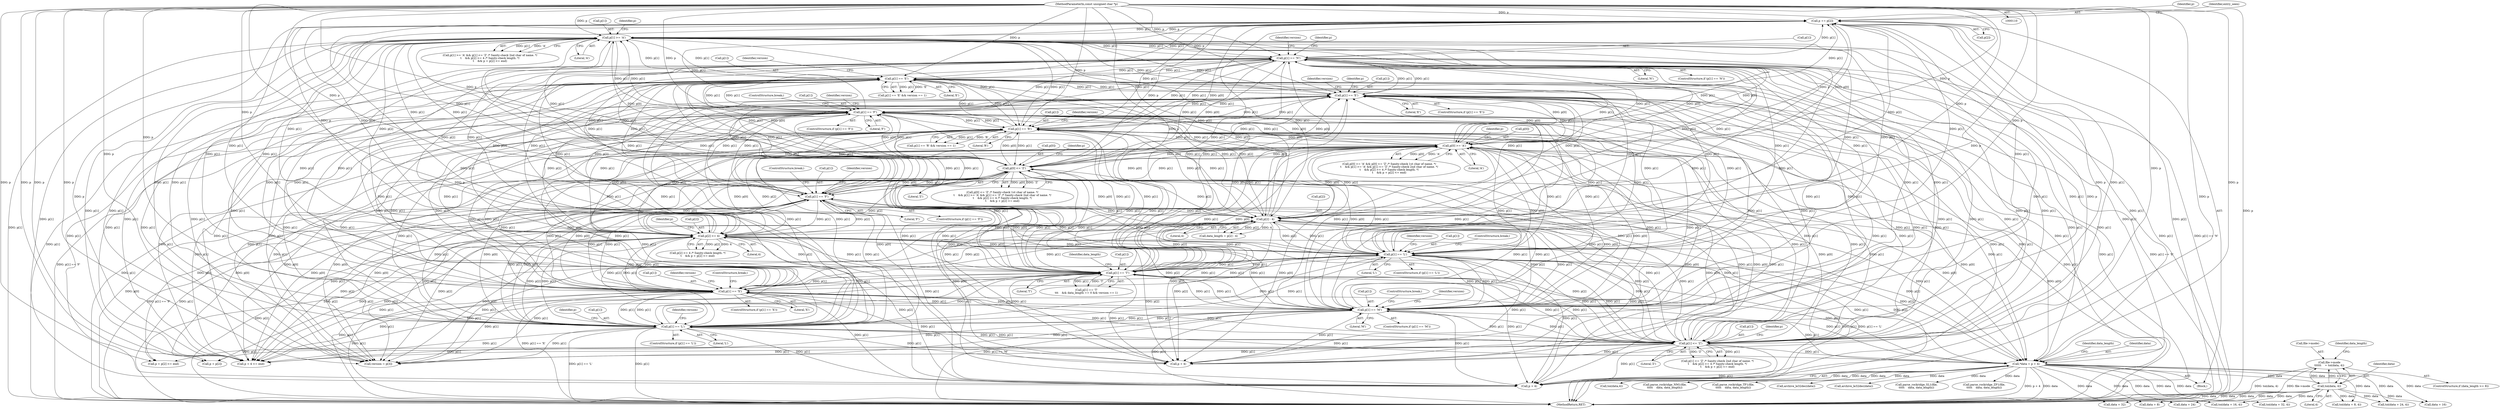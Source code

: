 digraph "0_libarchive_8312eaa576014cd9b965012af51bc1f967b12423@pointer" {
"1000367" [label="(Call,file->mode\n\t\t\t\t\t\t    = toi(data, 4))"];
"1000371" [label="(Call,toi(data, 4))"];
"1000176" [label="(Call,*data = p + 4)"];
"1000309" [label="(Call,p[1] == 'N')"];
"1000435" [label="(Call,p[1] == 'E')"];
"1000150" [label="(Call,p[1] >= 'A')"];
"1000202" [label="(Call,p[1] == 'E')"];
"1000520" [label="(Call,p[1] == 'F')"];
"1000457" [label="(Call,p[1] == 'R')"];
"1000113" [label="(MethodParameterIn,const unsigned char *p)"];
"1000138" [label="(Call,p[0] >= 'A')"];
"1000144" [label="(Call,p[0] <= 'Z')"];
"1000543" [label="(Call,p[1] == 'F')"];
"1000249" [label="(Call,p[1] == 'L')"];
"1000156" [label="(Call,p[1] <= 'Z')"];
"1000469" [label="(Call,p[1] == 'L')"];
"1000286" [label="(Call,p[1] == 'M')"];
"1000352" [label="(Call,p[1] == 'X')"];
"1000492" [label="(Call,p[1] == 'T')"];
"1000162" [label="(Call,p[2] >= 4)"];
"1000184" [label="(Call,p[2] - 4)"];
"1000560" [label="(Call,p += p[2])"];
"1000183" [label="(Identifier,data_length)"];
"1000174" [label="(Block,)"];
"1000309" [label="(Call,p[1] == 'N')"];
"1000178" [label="(Call,p + 4)"];
"1000146" [label="(Identifier,p)"];
"1000290" [label="(Literal,'M')"];
"1000560" [label="(Call,p += p[2])"];
"1000499" [label="(Identifier,data_length)"];
"1000144" [label="(Call,p[0] <= 'Z')"];
"1000156" [label="(Call,p[1] <= 'Z')"];
"1000436" [label="(Call,p[1])"];
"1000353" [label="(Call,p[1])"];
"1000286" [label="(Call,p[1] == 'M')"];
"1000151" [label="(Call,p[1])"];
"1000287" [label="(Call,p[1])"];
"1000202" [label="(Call,p[1] == 'E')"];
"1000168" [label="(Call,p + p[2])"];
"1000371" [label="(Call,toi(data, 4))"];
"1000161" [label="(Call,p[2] >= 4 /* Sanity-check length. */\n\t    && p + p[2] <= end)"];
"1000583" [label="(MethodReturn,RET)"];
"1000352" [label="(Call,p[1] == 'X')"];
"1000176" [label="(Call,*data = p + 4)"];
"1000139" [label="(Call,p[0])"];
"1000148" [label="(Literal,'Z')"];
"1000258" [label="(Identifier,version)"];
"1000368" [label="(Call,file->mode)"];
"1000306" [label="(ControlStructure,break;)"];
"1000145" [label="(Call,p[0])"];
"1000367" [label="(Call,file->mode\n\t\t\t\t\t\t    = toi(data, 4))"];
"1000220" [label="(Call,archive_le32dec(data))"];
"1000249" [label="(Call,p[1] == 'L')"];
"1000566" [label="(Identifier,entry_seen)"];
"1000360" [label="(Identifier,version)"];
"1000434" [label="(Call,p[1] == 'E' && version == 1)"];
"1000158" [label="(Identifier,p)"];
"1000313" [label="(Literal,'N')"];
"1000561" [label="(Identifier,p)"];
"1000456" [label="(Call,p[1] == 'R' && version == 1)"];
"1000408" [label="(Call,toi(data + 24, 4))"];
"1000190" [label="(Call,version = p[3])"];
"1000562" [label="(Call,p[2])"];
"1000477" [label="(Identifier,version)"];
"1000491" [label="(Call,p[1] == 'T'\n\t\t\t    && data_length == 0 && version == 1)"];
"1000494" [label="(Identifier,p)"];
"1000143" [label="(Call,p[0] <= 'Z' /* Sanity-check 1st char of name. */\n\t    && p[1] >= 'A' && p[1] <= 'Z' /* Sanity-check 2nd char of name. */\n\t    && p[2] >= 4 /* Sanity-check length. */\n\t    && p + p[2] <= end)"];
"1000285" [label="(ControlStructure,if (p[1] == 'M'))"];
"1000493" [label="(Call,p[1])"];
"1000363" [label="(ControlStructure,if (data_length >= 8))"];
"1000162" [label="(Call,p[2] >= 4)"];
"1000519" [label="(ControlStructure,if (p[1] == 'F'))"];
"1000557" [label="(ControlStructure,break;)"];
"1000547" [label="(Literal,'F')"];
"1000520" [label="(Call,p[1] == 'F')"];
"1000137" [label="(Call,p[0] >= 'A' && p[0] <= 'Z' /* Sanity-check 1st char of name. */\n\t    && p[1] >= 'A' && p[1] <= 'Z' /* Sanity-check 2nd char of name. */\n\t    && p[2] >= 4 /* Sanity-check length. */\n\t    && p + p[2] <= end)"];
"1000396" [label="(Call,data + 16)"];
"1000206" [label="(Literal,'E')"];
"1000351" [label="(ControlStructure,if (p[1] == 'X'))"];
"1000469" [label="(Call,p[1] == 'L')"];
"1000276" [label="(Call,archive_le32dec(data))"];
"1000166" [label="(Literal,4)"];
"1000470" [label="(Call,p[1])"];
"1000457" [label="(Call,p[1] == 'R')"];
"1000480" [label="(Call,parse_rockridge_SL1(file,\n\t\t\t\t\t    data, data_length))"];
"1000169" [label="(Identifier,p)"];
"1000185" [label="(Call,p[2])"];
"1000431" [label="(ControlStructure,break;)"];
"1000435" [label="(Call,p[1] == 'E')"];
"1000544" [label="(Call,p[1])"];
"1000373" [label="(Literal,4)"];
"1000553" [label="(Call,parse_rockridge_ZF1(file,\n\t\t\t\t\t    data, data_length))"];
"1000458" [label="(Call,p[1])"];
"1000441" [label="(Identifier,version)"];
"1000540" [label="(ControlStructure,break;)"];
"1000177" [label="(Identifier,data)"];
"1000182" [label="(Call,data_length = p[2] - 4)"];
"1000138" [label="(Call,p[0] >= 'A')"];
"1000318" [label="(Identifier,version)"];
"1000149" [label="(Call,p[1] >= 'A' && p[1] <= 'Z' /* Sanity-check 2nd char of name. */\n\t    && p[2] >= 4 /* Sanity-check length. */\n\t    && p + p[2] <= end)"];
"1000155" [label="(Call,p[1] <= 'Z' /* Sanity-check 2nd char of name. */\n\t    && p[2] >= 4 /* Sanity-check length. */\n\t    && p + p[2] <= end)"];
"1000421" [label="(Call,toi(data + 32, 4))"];
"1000253" [label="(Literal,'L')"];
"1000201" [label="(ControlStructure,if (p[1] == 'E'))"];
"1000250" [label="(Call,p[1])"];
"1000133" [label="(Call,p + 4)"];
"1000308" [label="(ControlStructure,if (p[1] == 'N'))"];
"1000328" [label="(Call,toi(data,4))"];
"1000157" [label="(Call,p[1])"];
"1000297" [label="(Call,parse_rockridge_NM1(file,\n\t\t\t\t\t    data, data_length))"];
"1000376" [label="(Identifier,data_length)"];
"1000294" [label="(Identifier,version)"];
"1000439" [label="(Literal,'E')"];
"1000132" [label="(Call,p + 4 <= end)"];
"1000154" [label="(Literal,'A')"];
"1000492" [label="(Call,p[1] == 'T')"];
"1000463" [label="(Identifier,version)"];
"1000163" [label="(Call,p[2])"];
"1000382" [label="(Call,toi(data + 8, 4))"];
"1000113" [label="(MethodParameterIn,const unsigned char *p)"];
"1000551" [label="(Identifier,version)"];
"1000543" [label="(Call,p[1] == 'F')"];
"1000468" [label="(ControlStructure,if (p[1] == 'L'))"];
"1000422" [label="(Call,data + 32)"];
"1000211" [label="(Identifier,version)"];
"1000150" [label="(Call,p[1] >= 'A')"];
"1000354" [label="(Identifier,p)"];
"1000372" [label="(Identifier,data)"];
"1000531" [label="(Call,parse_rockridge_TF1(file,\n\t\t\t\t\t    data, data_length))"];
"1000383" [label="(Call,data + 8)"];
"1000142" [label="(Literal,'A')"];
"1000188" [label="(Literal,4)"];
"1000310" [label="(Call,p[1])"];
"1000251" [label="(Identifier,p)"];
"1000542" [label="(ControlStructure,if (p[1] == 'F'))"];
"1000283" [label="(ControlStructure,break;)"];
"1000496" [label="(Literal,'T')"];
"1000521" [label="(Call,p[1])"];
"1000152" [label="(Identifier,p)"];
"1000524" [label="(Literal,'F')"];
"1000409" [label="(Call,data + 24)"];
"1000164" [label="(Identifier,p)"];
"1000248" [label="(ControlStructure,if (p[1] == 'L'))"];
"1000473" [label="(Literal,'L')"];
"1000461" [label="(Literal,'R')"];
"1000203" [label="(Call,p[1])"];
"1000528" [label="(Identifier,version)"];
"1000160" [label="(Literal,'Z')"];
"1000356" [label="(Literal,'X')"];
"1000167" [label="(Call,p + p[2] <= end)"];
"1000395" [label="(Call,toi(data + 16, 4))"];
"1000184" [label="(Call,p[2] - 4)"];
"1000367" -> "1000363"  [label="AST: "];
"1000367" -> "1000371"  [label="CFG: "];
"1000368" -> "1000367"  [label="AST: "];
"1000371" -> "1000367"  [label="AST: "];
"1000376" -> "1000367"  [label="CFG: "];
"1000367" -> "1000583"  [label="DDG: file->mode"];
"1000367" -> "1000583"  [label="DDG: toi(data, 4)"];
"1000371" -> "1000367"  [label="DDG: data"];
"1000371" -> "1000367"  [label="DDG: 4"];
"1000371" -> "1000373"  [label="CFG: "];
"1000372" -> "1000371"  [label="AST: "];
"1000373" -> "1000371"  [label="AST: "];
"1000371" -> "1000583"  [label="DDG: data"];
"1000176" -> "1000371"  [label="DDG: data"];
"1000371" -> "1000382"  [label="DDG: data"];
"1000371" -> "1000383"  [label="DDG: data"];
"1000371" -> "1000395"  [label="DDG: data"];
"1000371" -> "1000396"  [label="DDG: data"];
"1000371" -> "1000408"  [label="DDG: data"];
"1000371" -> "1000409"  [label="DDG: data"];
"1000371" -> "1000421"  [label="DDG: data"];
"1000371" -> "1000422"  [label="DDG: data"];
"1000176" -> "1000174"  [label="AST: "];
"1000176" -> "1000178"  [label="CFG: "];
"1000177" -> "1000176"  [label="AST: "];
"1000178" -> "1000176"  [label="AST: "];
"1000183" -> "1000176"  [label="CFG: "];
"1000176" -> "1000583"  [label="DDG: p + 4"];
"1000176" -> "1000583"  [label="DDG: data"];
"1000309" -> "1000176"  [label="DDG: p[1]"];
"1000435" -> "1000176"  [label="DDG: p[1]"];
"1000138" -> "1000176"  [label="DDG: p[0]"];
"1000202" -> "1000176"  [label="DDG: p[1]"];
"1000520" -> "1000176"  [label="DDG: p[1]"];
"1000249" -> "1000176"  [label="DDG: p[1]"];
"1000150" -> "1000176"  [label="DDG: p[1]"];
"1000156" -> "1000176"  [label="DDG: p[1]"];
"1000286" -> "1000176"  [label="DDG: p[1]"];
"1000352" -> "1000176"  [label="DDG: p[1]"];
"1000492" -> "1000176"  [label="DDG: p[1]"];
"1000144" -> "1000176"  [label="DDG: p[0]"];
"1000457" -> "1000176"  [label="DDG: p[1]"];
"1000543" -> "1000176"  [label="DDG: p[1]"];
"1000162" -> "1000176"  [label="DDG: p[2]"];
"1000469" -> "1000176"  [label="DDG: p[1]"];
"1000113" -> "1000176"  [label="DDG: p"];
"1000184" -> "1000176"  [label="DDG: p[2]"];
"1000176" -> "1000220"  [label="DDG: data"];
"1000176" -> "1000276"  [label="DDG: data"];
"1000176" -> "1000297"  [label="DDG: data"];
"1000176" -> "1000328"  [label="DDG: data"];
"1000176" -> "1000382"  [label="DDG: data"];
"1000176" -> "1000383"  [label="DDG: data"];
"1000176" -> "1000395"  [label="DDG: data"];
"1000176" -> "1000396"  [label="DDG: data"];
"1000176" -> "1000408"  [label="DDG: data"];
"1000176" -> "1000409"  [label="DDG: data"];
"1000176" -> "1000421"  [label="DDG: data"];
"1000176" -> "1000422"  [label="DDG: data"];
"1000176" -> "1000480"  [label="DDG: data"];
"1000176" -> "1000531"  [label="DDG: data"];
"1000176" -> "1000553"  [label="DDG: data"];
"1000309" -> "1000308"  [label="AST: "];
"1000309" -> "1000313"  [label="CFG: "];
"1000310" -> "1000309"  [label="AST: "];
"1000313" -> "1000309"  [label="AST: "];
"1000318" -> "1000309"  [label="CFG: "];
"1000354" -> "1000309"  [label="CFG: "];
"1000309" -> "1000583"  [label="DDG: p[1]"];
"1000309" -> "1000583"  [label="DDG: p[1] == 'N'"];
"1000309" -> "1000132"  [label="DDG: p[1]"];
"1000309" -> "1000133"  [label="DDG: p[1]"];
"1000309" -> "1000138"  [label="DDG: p[1]"];
"1000309" -> "1000144"  [label="DDG: p[1]"];
"1000309" -> "1000150"  [label="DDG: p[1]"];
"1000309" -> "1000156"  [label="DDG: p[1]"];
"1000309" -> "1000162"  [label="DDG: p[1]"];
"1000309" -> "1000178"  [label="DDG: p[1]"];
"1000309" -> "1000184"  [label="DDG: p[1]"];
"1000309" -> "1000190"  [label="DDG: p[1]"];
"1000309" -> "1000202"  [label="DDG: p[1]"];
"1000309" -> "1000249"  [label="DDG: p[1]"];
"1000309" -> "1000286"  [label="DDG: p[1]"];
"1000435" -> "1000309"  [label="DDG: p[1]"];
"1000150" -> "1000309"  [label="DDG: p[1]"];
"1000202" -> "1000309"  [label="DDG: p[1]"];
"1000520" -> "1000309"  [label="DDG: p[1]"];
"1000457" -> "1000309"  [label="DDG: p[1]"];
"1000543" -> "1000309"  [label="DDG: p[1]"];
"1000249" -> "1000309"  [label="DDG: p[1]"];
"1000469" -> "1000309"  [label="DDG: p[1]"];
"1000156" -> "1000309"  [label="DDG: p[1]"];
"1000286" -> "1000309"  [label="DDG: p[1]"];
"1000352" -> "1000309"  [label="DDG: p[1]"];
"1000492" -> "1000309"  [label="DDG: p[1]"];
"1000113" -> "1000309"  [label="DDG: p"];
"1000138" -> "1000309"  [label="DDG: p[0]"];
"1000144" -> "1000309"  [label="DDG: p[0]"];
"1000162" -> "1000309"  [label="DDG: p[2]"];
"1000184" -> "1000309"  [label="DDG: p[2]"];
"1000309" -> "1000352"  [label="DDG: p[1]"];
"1000309" -> "1000435"  [label="DDG: p[1]"];
"1000309" -> "1000457"  [label="DDG: p[1]"];
"1000309" -> "1000469"  [label="DDG: p[1]"];
"1000309" -> "1000492"  [label="DDG: p[1]"];
"1000309" -> "1000520"  [label="DDG: p[1]"];
"1000309" -> "1000543"  [label="DDG: p[1]"];
"1000309" -> "1000560"  [label="DDG: p[1]"];
"1000435" -> "1000434"  [label="AST: "];
"1000435" -> "1000439"  [label="CFG: "];
"1000436" -> "1000435"  [label="AST: "];
"1000439" -> "1000435"  [label="AST: "];
"1000441" -> "1000435"  [label="CFG: "];
"1000434" -> "1000435"  [label="CFG: "];
"1000435" -> "1000583"  [label="DDG: p[1]"];
"1000435" -> "1000132"  [label="DDG: p[1]"];
"1000435" -> "1000133"  [label="DDG: p[1]"];
"1000435" -> "1000138"  [label="DDG: p[1]"];
"1000435" -> "1000144"  [label="DDG: p[1]"];
"1000435" -> "1000150"  [label="DDG: p[1]"];
"1000435" -> "1000156"  [label="DDG: p[1]"];
"1000435" -> "1000162"  [label="DDG: p[1]"];
"1000435" -> "1000178"  [label="DDG: p[1]"];
"1000435" -> "1000184"  [label="DDG: p[1]"];
"1000435" -> "1000190"  [label="DDG: p[1]"];
"1000435" -> "1000202"  [label="DDG: p[1]"];
"1000435" -> "1000249"  [label="DDG: p[1]"];
"1000435" -> "1000286"  [label="DDG: p[1]"];
"1000435" -> "1000352"  [label="DDG: p[1]"];
"1000435" -> "1000434"  [label="DDG: p[1]"];
"1000435" -> "1000434"  [label="DDG: 'E'"];
"1000150" -> "1000435"  [label="DDG: p[1]"];
"1000202" -> "1000435"  [label="DDG: p[1]"];
"1000520" -> "1000435"  [label="DDG: p[1]"];
"1000457" -> "1000435"  [label="DDG: p[1]"];
"1000543" -> "1000435"  [label="DDG: p[1]"];
"1000249" -> "1000435"  [label="DDG: p[1]"];
"1000469" -> "1000435"  [label="DDG: p[1]"];
"1000156" -> "1000435"  [label="DDG: p[1]"];
"1000286" -> "1000435"  [label="DDG: p[1]"];
"1000352" -> "1000435"  [label="DDG: p[1]"];
"1000492" -> "1000435"  [label="DDG: p[1]"];
"1000113" -> "1000435"  [label="DDG: p"];
"1000138" -> "1000435"  [label="DDG: p[0]"];
"1000144" -> "1000435"  [label="DDG: p[0]"];
"1000162" -> "1000435"  [label="DDG: p[2]"];
"1000184" -> "1000435"  [label="DDG: p[2]"];
"1000435" -> "1000457"  [label="DDG: p[1]"];
"1000435" -> "1000469"  [label="DDG: p[1]"];
"1000435" -> "1000492"  [label="DDG: p[1]"];
"1000435" -> "1000520"  [label="DDG: p[1]"];
"1000435" -> "1000543"  [label="DDG: p[1]"];
"1000435" -> "1000560"  [label="DDG: p[1]"];
"1000150" -> "1000149"  [label="AST: "];
"1000150" -> "1000154"  [label="CFG: "];
"1000151" -> "1000150"  [label="AST: "];
"1000154" -> "1000150"  [label="AST: "];
"1000158" -> "1000150"  [label="CFG: "];
"1000149" -> "1000150"  [label="CFG: "];
"1000150" -> "1000583"  [label="DDG: p[1]"];
"1000150" -> "1000132"  [label="DDG: p[1]"];
"1000150" -> "1000133"  [label="DDG: p[1]"];
"1000150" -> "1000138"  [label="DDG: p[1]"];
"1000150" -> "1000144"  [label="DDG: p[1]"];
"1000150" -> "1000149"  [label="DDG: p[1]"];
"1000150" -> "1000149"  [label="DDG: 'A'"];
"1000202" -> "1000150"  [label="DDG: p[1]"];
"1000520" -> "1000150"  [label="DDG: p[1]"];
"1000457" -> "1000150"  [label="DDG: p[1]"];
"1000543" -> "1000150"  [label="DDG: p[1]"];
"1000249" -> "1000150"  [label="DDG: p[1]"];
"1000469" -> "1000150"  [label="DDG: p[1]"];
"1000156" -> "1000150"  [label="DDG: p[1]"];
"1000286" -> "1000150"  [label="DDG: p[1]"];
"1000352" -> "1000150"  [label="DDG: p[1]"];
"1000492" -> "1000150"  [label="DDG: p[1]"];
"1000113" -> "1000150"  [label="DDG: p"];
"1000138" -> "1000150"  [label="DDG: p[0]"];
"1000560" -> "1000150"  [label="DDG: p"];
"1000144" -> "1000150"  [label="DDG: p[0]"];
"1000162" -> "1000150"  [label="DDG: p[2]"];
"1000184" -> "1000150"  [label="DDG: p[2]"];
"1000150" -> "1000156"  [label="DDG: p[1]"];
"1000150" -> "1000162"  [label="DDG: p[1]"];
"1000150" -> "1000178"  [label="DDG: p[1]"];
"1000150" -> "1000184"  [label="DDG: p[1]"];
"1000150" -> "1000190"  [label="DDG: p[1]"];
"1000150" -> "1000202"  [label="DDG: p[1]"];
"1000150" -> "1000249"  [label="DDG: p[1]"];
"1000150" -> "1000286"  [label="DDG: p[1]"];
"1000150" -> "1000352"  [label="DDG: p[1]"];
"1000150" -> "1000457"  [label="DDG: p[1]"];
"1000150" -> "1000469"  [label="DDG: p[1]"];
"1000150" -> "1000492"  [label="DDG: p[1]"];
"1000150" -> "1000520"  [label="DDG: p[1]"];
"1000150" -> "1000543"  [label="DDG: p[1]"];
"1000150" -> "1000560"  [label="DDG: p[1]"];
"1000202" -> "1000201"  [label="AST: "];
"1000202" -> "1000206"  [label="CFG: "];
"1000203" -> "1000202"  [label="AST: "];
"1000206" -> "1000202"  [label="AST: "];
"1000211" -> "1000202"  [label="CFG: "];
"1000251" -> "1000202"  [label="CFG: "];
"1000202" -> "1000583"  [label="DDG: p[1]"];
"1000202" -> "1000583"  [label="DDG: p[1] == 'E'"];
"1000202" -> "1000132"  [label="DDG: p[1]"];
"1000202" -> "1000133"  [label="DDG: p[1]"];
"1000202" -> "1000138"  [label="DDG: p[1]"];
"1000202" -> "1000144"  [label="DDG: p[1]"];
"1000202" -> "1000156"  [label="DDG: p[1]"];
"1000202" -> "1000162"  [label="DDG: p[1]"];
"1000202" -> "1000178"  [label="DDG: p[1]"];
"1000202" -> "1000184"  [label="DDG: p[1]"];
"1000202" -> "1000190"  [label="DDG: p[1]"];
"1000520" -> "1000202"  [label="DDG: p[1]"];
"1000457" -> "1000202"  [label="DDG: p[1]"];
"1000543" -> "1000202"  [label="DDG: p[1]"];
"1000249" -> "1000202"  [label="DDG: p[1]"];
"1000469" -> "1000202"  [label="DDG: p[1]"];
"1000156" -> "1000202"  [label="DDG: p[1]"];
"1000286" -> "1000202"  [label="DDG: p[1]"];
"1000352" -> "1000202"  [label="DDG: p[1]"];
"1000492" -> "1000202"  [label="DDG: p[1]"];
"1000113" -> "1000202"  [label="DDG: p"];
"1000138" -> "1000202"  [label="DDG: p[0]"];
"1000144" -> "1000202"  [label="DDG: p[0]"];
"1000162" -> "1000202"  [label="DDG: p[2]"];
"1000184" -> "1000202"  [label="DDG: p[2]"];
"1000202" -> "1000249"  [label="DDG: p[1]"];
"1000202" -> "1000286"  [label="DDG: p[1]"];
"1000202" -> "1000352"  [label="DDG: p[1]"];
"1000202" -> "1000457"  [label="DDG: p[1]"];
"1000202" -> "1000469"  [label="DDG: p[1]"];
"1000202" -> "1000492"  [label="DDG: p[1]"];
"1000202" -> "1000520"  [label="DDG: p[1]"];
"1000202" -> "1000543"  [label="DDG: p[1]"];
"1000202" -> "1000560"  [label="DDG: p[1]"];
"1000520" -> "1000519"  [label="AST: "];
"1000520" -> "1000524"  [label="CFG: "];
"1000521" -> "1000520"  [label="AST: "];
"1000524" -> "1000520"  [label="AST: "];
"1000528" -> "1000520"  [label="CFG: "];
"1000540" -> "1000520"  [label="CFG: "];
"1000520" -> "1000583"  [label="DDG: p[1] == 'F'"];
"1000520" -> "1000583"  [label="DDG: p[1]"];
"1000520" -> "1000132"  [label="DDG: p[1]"];
"1000520" -> "1000133"  [label="DDG: p[1]"];
"1000520" -> "1000138"  [label="DDG: p[1]"];
"1000520" -> "1000144"  [label="DDG: p[1]"];
"1000520" -> "1000156"  [label="DDG: p[1]"];
"1000520" -> "1000162"  [label="DDG: p[1]"];
"1000520" -> "1000178"  [label="DDG: p[1]"];
"1000520" -> "1000184"  [label="DDG: p[1]"];
"1000520" -> "1000190"  [label="DDG: p[1]"];
"1000520" -> "1000249"  [label="DDG: p[1]"];
"1000520" -> "1000286"  [label="DDG: p[1]"];
"1000520" -> "1000352"  [label="DDG: p[1]"];
"1000520" -> "1000457"  [label="DDG: p[1]"];
"1000520" -> "1000469"  [label="DDG: p[1]"];
"1000520" -> "1000492"  [label="DDG: p[1]"];
"1000457" -> "1000520"  [label="DDG: p[1]"];
"1000543" -> "1000520"  [label="DDG: p[1]"];
"1000249" -> "1000520"  [label="DDG: p[1]"];
"1000469" -> "1000520"  [label="DDG: p[1]"];
"1000156" -> "1000520"  [label="DDG: p[1]"];
"1000286" -> "1000520"  [label="DDG: p[1]"];
"1000352" -> "1000520"  [label="DDG: p[1]"];
"1000492" -> "1000520"  [label="DDG: p[1]"];
"1000113" -> "1000520"  [label="DDG: p"];
"1000138" -> "1000520"  [label="DDG: p[0]"];
"1000144" -> "1000520"  [label="DDG: p[0]"];
"1000162" -> "1000520"  [label="DDG: p[2]"];
"1000184" -> "1000520"  [label="DDG: p[2]"];
"1000520" -> "1000543"  [label="DDG: p[1]"];
"1000520" -> "1000560"  [label="DDG: p[1]"];
"1000457" -> "1000456"  [label="AST: "];
"1000457" -> "1000461"  [label="CFG: "];
"1000458" -> "1000457"  [label="AST: "];
"1000461" -> "1000457"  [label="AST: "];
"1000463" -> "1000457"  [label="CFG: "];
"1000456" -> "1000457"  [label="CFG: "];
"1000457" -> "1000583"  [label="DDG: p[1]"];
"1000457" -> "1000132"  [label="DDG: p[1]"];
"1000457" -> "1000133"  [label="DDG: p[1]"];
"1000457" -> "1000138"  [label="DDG: p[1]"];
"1000457" -> "1000144"  [label="DDG: p[1]"];
"1000457" -> "1000156"  [label="DDG: p[1]"];
"1000457" -> "1000162"  [label="DDG: p[1]"];
"1000457" -> "1000178"  [label="DDG: p[1]"];
"1000457" -> "1000184"  [label="DDG: p[1]"];
"1000457" -> "1000190"  [label="DDG: p[1]"];
"1000457" -> "1000249"  [label="DDG: p[1]"];
"1000457" -> "1000286"  [label="DDG: p[1]"];
"1000457" -> "1000352"  [label="DDG: p[1]"];
"1000457" -> "1000456"  [label="DDG: p[1]"];
"1000457" -> "1000456"  [label="DDG: 'R'"];
"1000113" -> "1000457"  [label="DDG: p"];
"1000138" -> "1000457"  [label="DDG: p[0]"];
"1000249" -> "1000457"  [label="DDG: p[1]"];
"1000156" -> "1000457"  [label="DDG: p[1]"];
"1000286" -> "1000457"  [label="DDG: p[1]"];
"1000352" -> "1000457"  [label="DDG: p[1]"];
"1000492" -> "1000457"  [label="DDG: p[1]"];
"1000144" -> "1000457"  [label="DDG: p[0]"];
"1000543" -> "1000457"  [label="DDG: p[1]"];
"1000162" -> "1000457"  [label="DDG: p[2]"];
"1000469" -> "1000457"  [label="DDG: p[1]"];
"1000184" -> "1000457"  [label="DDG: p[2]"];
"1000457" -> "1000469"  [label="DDG: p[1]"];
"1000457" -> "1000492"  [label="DDG: p[1]"];
"1000457" -> "1000543"  [label="DDG: p[1]"];
"1000457" -> "1000560"  [label="DDG: p[1]"];
"1000113" -> "1000110"  [label="AST: "];
"1000113" -> "1000583"  [label="DDG: p"];
"1000113" -> "1000132"  [label="DDG: p"];
"1000113" -> "1000133"  [label="DDG: p"];
"1000113" -> "1000138"  [label="DDG: p"];
"1000113" -> "1000144"  [label="DDG: p"];
"1000113" -> "1000156"  [label="DDG: p"];
"1000113" -> "1000162"  [label="DDG: p"];
"1000113" -> "1000167"  [label="DDG: p"];
"1000113" -> "1000168"  [label="DDG: p"];
"1000113" -> "1000178"  [label="DDG: p"];
"1000113" -> "1000184"  [label="DDG: p"];
"1000113" -> "1000190"  [label="DDG: p"];
"1000113" -> "1000249"  [label="DDG: p"];
"1000113" -> "1000286"  [label="DDG: p"];
"1000113" -> "1000352"  [label="DDG: p"];
"1000113" -> "1000469"  [label="DDG: p"];
"1000113" -> "1000492"  [label="DDG: p"];
"1000113" -> "1000543"  [label="DDG: p"];
"1000113" -> "1000560"  [label="DDG: p"];
"1000138" -> "1000137"  [label="AST: "];
"1000138" -> "1000142"  [label="CFG: "];
"1000139" -> "1000138"  [label="AST: "];
"1000142" -> "1000138"  [label="AST: "];
"1000146" -> "1000138"  [label="CFG: "];
"1000137" -> "1000138"  [label="CFG: "];
"1000138" -> "1000583"  [label="DDG: p[0]"];
"1000138" -> "1000132"  [label="DDG: p[0]"];
"1000138" -> "1000133"  [label="DDG: p[0]"];
"1000138" -> "1000137"  [label="DDG: p[0]"];
"1000138" -> "1000137"  [label="DDG: 'A'"];
"1000144" -> "1000138"  [label="DDG: p[0]"];
"1000543" -> "1000138"  [label="DDG: p[1]"];
"1000249" -> "1000138"  [label="DDG: p[1]"];
"1000469" -> "1000138"  [label="DDG: p[1]"];
"1000560" -> "1000138"  [label="DDG: p"];
"1000156" -> "1000138"  [label="DDG: p[1]"];
"1000286" -> "1000138"  [label="DDG: p[1]"];
"1000352" -> "1000138"  [label="DDG: p[1]"];
"1000492" -> "1000138"  [label="DDG: p[1]"];
"1000162" -> "1000138"  [label="DDG: p[2]"];
"1000184" -> "1000138"  [label="DDG: p[2]"];
"1000138" -> "1000144"  [label="DDG: p[0]"];
"1000138" -> "1000156"  [label="DDG: p[0]"];
"1000138" -> "1000162"  [label="DDG: p[0]"];
"1000138" -> "1000178"  [label="DDG: p[0]"];
"1000138" -> "1000184"  [label="DDG: p[0]"];
"1000138" -> "1000190"  [label="DDG: p[0]"];
"1000138" -> "1000249"  [label="DDG: p[0]"];
"1000138" -> "1000286"  [label="DDG: p[0]"];
"1000138" -> "1000352"  [label="DDG: p[0]"];
"1000138" -> "1000469"  [label="DDG: p[0]"];
"1000138" -> "1000492"  [label="DDG: p[0]"];
"1000138" -> "1000543"  [label="DDG: p[0]"];
"1000138" -> "1000560"  [label="DDG: p[0]"];
"1000144" -> "1000143"  [label="AST: "];
"1000144" -> "1000148"  [label="CFG: "];
"1000145" -> "1000144"  [label="AST: "];
"1000148" -> "1000144"  [label="AST: "];
"1000152" -> "1000144"  [label="CFG: "];
"1000143" -> "1000144"  [label="CFG: "];
"1000144" -> "1000583"  [label="DDG: p[0]"];
"1000144" -> "1000132"  [label="DDG: p[0]"];
"1000144" -> "1000133"  [label="DDG: p[0]"];
"1000144" -> "1000143"  [label="DDG: p[0]"];
"1000144" -> "1000143"  [label="DDG: 'Z'"];
"1000543" -> "1000144"  [label="DDG: p[1]"];
"1000249" -> "1000144"  [label="DDG: p[1]"];
"1000469" -> "1000144"  [label="DDG: p[1]"];
"1000560" -> "1000144"  [label="DDG: p"];
"1000156" -> "1000144"  [label="DDG: p[1]"];
"1000286" -> "1000144"  [label="DDG: p[1]"];
"1000352" -> "1000144"  [label="DDG: p[1]"];
"1000492" -> "1000144"  [label="DDG: p[1]"];
"1000162" -> "1000144"  [label="DDG: p[2]"];
"1000184" -> "1000144"  [label="DDG: p[2]"];
"1000144" -> "1000156"  [label="DDG: p[0]"];
"1000144" -> "1000162"  [label="DDG: p[0]"];
"1000144" -> "1000167"  [label="DDG: p[0]"];
"1000144" -> "1000168"  [label="DDG: p[0]"];
"1000144" -> "1000178"  [label="DDG: p[0]"];
"1000144" -> "1000184"  [label="DDG: p[0]"];
"1000144" -> "1000190"  [label="DDG: p[0]"];
"1000144" -> "1000249"  [label="DDG: p[0]"];
"1000144" -> "1000286"  [label="DDG: p[0]"];
"1000144" -> "1000352"  [label="DDG: p[0]"];
"1000144" -> "1000469"  [label="DDG: p[0]"];
"1000144" -> "1000492"  [label="DDG: p[0]"];
"1000144" -> "1000543"  [label="DDG: p[0]"];
"1000144" -> "1000560"  [label="DDG: p[0]"];
"1000543" -> "1000542"  [label="AST: "];
"1000543" -> "1000547"  [label="CFG: "];
"1000544" -> "1000543"  [label="AST: "];
"1000547" -> "1000543"  [label="AST: "];
"1000551" -> "1000543"  [label="CFG: "];
"1000557" -> "1000543"  [label="CFG: "];
"1000543" -> "1000583"  [label="DDG: p[1] == 'F'"];
"1000543" -> "1000583"  [label="DDG: p[1]"];
"1000543" -> "1000132"  [label="DDG: p[1]"];
"1000543" -> "1000133"  [label="DDG: p[1]"];
"1000543" -> "1000156"  [label="DDG: p[1]"];
"1000543" -> "1000162"  [label="DDG: p[1]"];
"1000543" -> "1000178"  [label="DDG: p[1]"];
"1000543" -> "1000184"  [label="DDG: p[1]"];
"1000543" -> "1000190"  [label="DDG: p[1]"];
"1000543" -> "1000249"  [label="DDG: p[1]"];
"1000543" -> "1000286"  [label="DDG: p[1]"];
"1000543" -> "1000352"  [label="DDG: p[1]"];
"1000543" -> "1000469"  [label="DDG: p[1]"];
"1000543" -> "1000492"  [label="DDG: p[1]"];
"1000249" -> "1000543"  [label="DDG: p[1]"];
"1000469" -> "1000543"  [label="DDG: p[1]"];
"1000156" -> "1000543"  [label="DDG: p[1]"];
"1000286" -> "1000543"  [label="DDG: p[1]"];
"1000352" -> "1000543"  [label="DDG: p[1]"];
"1000492" -> "1000543"  [label="DDG: p[1]"];
"1000162" -> "1000543"  [label="DDG: p[2]"];
"1000184" -> "1000543"  [label="DDG: p[2]"];
"1000543" -> "1000560"  [label="DDG: p[1]"];
"1000249" -> "1000248"  [label="AST: "];
"1000249" -> "1000253"  [label="CFG: "];
"1000250" -> "1000249"  [label="AST: "];
"1000253" -> "1000249"  [label="AST: "];
"1000258" -> "1000249"  [label="CFG: "];
"1000283" -> "1000249"  [label="CFG: "];
"1000249" -> "1000583"  [label="DDG: p[1]"];
"1000249" -> "1000583"  [label="DDG: p[1] == 'L'"];
"1000249" -> "1000132"  [label="DDG: p[1]"];
"1000249" -> "1000133"  [label="DDG: p[1]"];
"1000249" -> "1000156"  [label="DDG: p[1]"];
"1000249" -> "1000162"  [label="DDG: p[1]"];
"1000249" -> "1000178"  [label="DDG: p[1]"];
"1000249" -> "1000184"  [label="DDG: p[1]"];
"1000249" -> "1000190"  [label="DDG: p[1]"];
"1000156" -> "1000249"  [label="DDG: p[1]"];
"1000286" -> "1000249"  [label="DDG: p[1]"];
"1000352" -> "1000249"  [label="DDG: p[1]"];
"1000492" -> "1000249"  [label="DDG: p[1]"];
"1000162" -> "1000249"  [label="DDG: p[2]"];
"1000469" -> "1000249"  [label="DDG: p[1]"];
"1000184" -> "1000249"  [label="DDG: p[2]"];
"1000249" -> "1000286"  [label="DDG: p[1]"];
"1000249" -> "1000352"  [label="DDG: p[1]"];
"1000249" -> "1000469"  [label="DDG: p[1]"];
"1000249" -> "1000492"  [label="DDG: p[1]"];
"1000249" -> "1000560"  [label="DDG: p[1]"];
"1000156" -> "1000155"  [label="AST: "];
"1000156" -> "1000160"  [label="CFG: "];
"1000157" -> "1000156"  [label="AST: "];
"1000160" -> "1000156"  [label="AST: "];
"1000164" -> "1000156"  [label="CFG: "];
"1000155" -> "1000156"  [label="CFG: "];
"1000156" -> "1000583"  [label="DDG: p[1]"];
"1000156" -> "1000132"  [label="DDG: p[1]"];
"1000156" -> "1000133"  [label="DDG: p[1]"];
"1000156" -> "1000155"  [label="DDG: p[1]"];
"1000156" -> "1000155"  [label="DDG: 'Z'"];
"1000469" -> "1000156"  [label="DDG: p[1]"];
"1000560" -> "1000156"  [label="DDG: p"];
"1000286" -> "1000156"  [label="DDG: p[1]"];
"1000352" -> "1000156"  [label="DDG: p[1]"];
"1000492" -> "1000156"  [label="DDG: p[1]"];
"1000162" -> "1000156"  [label="DDG: p[2]"];
"1000184" -> "1000156"  [label="DDG: p[2]"];
"1000156" -> "1000162"  [label="DDG: p[1]"];
"1000156" -> "1000167"  [label="DDG: p[1]"];
"1000156" -> "1000168"  [label="DDG: p[1]"];
"1000156" -> "1000178"  [label="DDG: p[1]"];
"1000156" -> "1000184"  [label="DDG: p[1]"];
"1000156" -> "1000190"  [label="DDG: p[1]"];
"1000156" -> "1000286"  [label="DDG: p[1]"];
"1000156" -> "1000352"  [label="DDG: p[1]"];
"1000156" -> "1000469"  [label="DDG: p[1]"];
"1000156" -> "1000492"  [label="DDG: p[1]"];
"1000156" -> "1000560"  [label="DDG: p[1]"];
"1000469" -> "1000468"  [label="AST: "];
"1000469" -> "1000473"  [label="CFG: "];
"1000470" -> "1000469"  [label="AST: "];
"1000473" -> "1000469"  [label="AST: "];
"1000477" -> "1000469"  [label="CFG: "];
"1000494" -> "1000469"  [label="CFG: "];
"1000469" -> "1000583"  [label="DDG: p[1] == 'L'"];
"1000469" -> "1000583"  [label="DDG: p[1]"];
"1000469" -> "1000132"  [label="DDG: p[1]"];
"1000469" -> "1000133"  [label="DDG: p[1]"];
"1000469" -> "1000162"  [label="DDG: p[1]"];
"1000469" -> "1000178"  [label="DDG: p[1]"];
"1000469" -> "1000184"  [label="DDG: p[1]"];
"1000469" -> "1000190"  [label="DDG: p[1]"];
"1000469" -> "1000286"  [label="DDG: p[1]"];
"1000469" -> "1000352"  [label="DDG: p[1]"];
"1000286" -> "1000469"  [label="DDG: p[1]"];
"1000352" -> "1000469"  [label="DDG: p[1]"];
"1000492" -> "1000469"  [label="DDG: p[1]"];
"1000162" -> "1000469"  [label="DDG: p[2]"];
"1000184" -> "1000469"  [label="DDG: p[2]"];
"1000469" -> "1000492"  [label="DDG: p[1]"];
"1000469" -> "1000560"  [label="DDG: p[1]"];
"1000286" -> "1000285"  [label="AST: "];
"1000286" -> "1000290"  [label="CFG: "];
"1000287" -> "1000286"  [label="AST: "];
"1000290" -> "1000286"  [label="AST: "];
"1000294" -> "1000286"  [label="CFG: "];
"1000306" -> "1000286"  [label="CFG: "];
"1000286" -> "1000583"  [label="DDG: p[1] == 'M'"];
"1000286" -> "1000583"  [label="DDG: p[1]"];
"1000286" -> "1000132"  [label="DDG: p[1]"];
"1000286" -> "1000133"  [label="DDG: p[1]"];
"1000286" -> "1000162"  [label="DDG: p[1]"];
"1000286" -> "1000178"  [label="DDG: p[1]"];
"1000286" -> "1000184"  [label="DDG: p[1]"];
"1000286" -> "1000190"  [label="DDG: p[1]"];
"1000352" -> "1000286"  [label="DDG: p[1]"];
"1000492" -> "1000286"  [label="DDG: p[1]"];
"1000162" -> "1000286"  [label="DDG: p[2]"];
"1000184" -> "1000286"  [label="DDG: p[2]"];
"1000286" -> "1000352"  [label="DDG: p[1]"];
"1000286" -> "1000492"  [label="DDG: p[1]"];
"1000286" -> "1000560"  [label="DDG: p[1]"];
"1000352" -> "1000351"  [label="AST: "];
"1000352" -> "1000356"  [label="CFG: "];
"1000353" -> "1000352"  [label="AST: "];
"1000356" -> "1000352"  [label="AST: "];
"1000360" -> "1000352"  [label="CFG: "];
"1000431" -> "1000352"  [label="CFG: "];
"1000352" -> "1000583"  [label="DDG: p[1]"];
"1000352" -> "1000583"  [label="DDG: p[1] == 'X'"];
"1000352" -> "1000132"  [label="DDG: p[1]"];
"1000352" -> "1000133"  [label="DDG: p[1]"];
"1000352" -> "1000162"  [label="DDG: p[1]"];
"1000352" -> "1000178"  [label="DDG: p[1]"];
"1000352" -> "1000184"  [label="DDG: p[1]"];
"1000352" -> "1000190"  [label="DDG: p[1]"];
"1000492" -> "1000352"  [label="DDG: p[1]"];
"1000162" -> "1000352"  [label="DDG: p[2]"];
"1000184" -> "1000352"  [label="DDG: p[2]"];
"1000352" -> "1000492"  [label="DDG: p[1]"];
"1000352" -> "1000560"  [label="DDG: p[1]"];
"1000492" -> "1000491"  [label="AST: "];
"1000492" -> "1000496"  [label="CFG: "];
"1000493" -> "1000492"  [label="AST: "];
"1000496" -> "1000492"  [label="AST: "];
"1000499" -> "1000492"  [label="CFG: "];
"1000491" -> "1000492"  [label="CFG: "];
"1000492" -> "1000583"  [label="DDG: p[1]"];
"1000492" -> "1000132"  [label="DDG: p[1]"];
"1000492" -> "1000133"  [label="DDG: p[1]"];
"1000492" -> "1000162"  [label="DDG: p[1]"];
"1000492" -> "1000178"  [label="DDG: p[1]"];
"1000492" -> "1000184"  [label="DDG: p[1]"];
"1000492" -> "1000190"  [label="DDG: p[1]"];
"1000492" -> "1000491"  [label="DDG: p[1]"];
"1000492" -> "1000491"  [label="DDG: 'T'"];
"1000162" -> "1000492"  [label="DDG: p[2]"];
"1000184" -> "1000492"  [label="DDG: p[2]"];
"1000492" -> "1000560"  [label="DDG: p[1]"];
"1000162" -> "1000161"  [label="AST: "];
"1000162" -> "1000166"  [label="CFG: "];
"1000163" -> "1000162"  [label="AST: "];
"1000166" -> "1000162"  [label="AST: "];
"1000169" -> "1000162"  [label="CFG: "];
"1000161" -> "1000162"  [label="CFG: "];
"1000162" -> "1000583"  [label="DDG: p[2]"];
"1000162" -> "1000132"  [label="DDG: p[2]"];
"1000162" -> "1000133"  [label="DDG: p[2]"];
"1000162" -> "1000161"  [label="DDG: p[2]"];
"1000162" -> "1000161"  [label="DDG: 4"];
"1000184" -> "1000162"  [label="DDG: p[2]"];
"1000560" -> "1000162"  [label="DDG: p"];
"1000162" -> "1000167"  [label="DDG: p[2]"];
"1000162" -> "1000168"  [label="DDG: p[2]"];
"1000162" -> "1000178"  [label="DDG: p[2]"];
"1000162" -> "1000184"  [label="DDG: p[2]"];
"1000162" -> "1000190"  [label="DDG: p[2]"];
"1000162" -> "1000560"  [label="DDG: p[2]"];
"1000184" -> "1000182"  [label="AST: "];
"1000184" -> "1000188"  [label="CFG: "];
"1000185" -> "1000184"  [label="AST: "];
"1000188" -> "1000184"  [label="AST: "];
"1000182" -> "1000184"  [label="CFG: "];
"1000184" -> "1000583"  [label="DDG: p[2]"];
"1000184" -> "1000132"  [label="DDG: p[2]"];
"1000184" -> "1000133"  [label="DDG: p[2]"];
"1000184" -> "1000178"  [label="DDG: p[2]"];
"1000184" -> "1000182"  [label="DDG: p[2]"];
"1000184" -> "1000182"  [label="DDG: 4"];
"1000184" -> "1000190"  [label="DDG: p[2]"];
"1000184" -> "1000560"  [label="DDG: p[2]"];
"1000560" -> "1000174"  [label="AST: "];
"1000560" -> "1000562"  [label="CFG: "];
"1000561" -> "1000560"  [label="AST: "];
"1000562" -> "1000560"  [label="AST: "];
"1000566" -> "1000560"  [label="CFG: "];
"1000560" -> "1000583"  [label="DDG: p[2]"];
"1000560" -> "1000132"  [label="DDG: p"];
"1000560" -> "1000133"  [label="DDG: p"];
}
